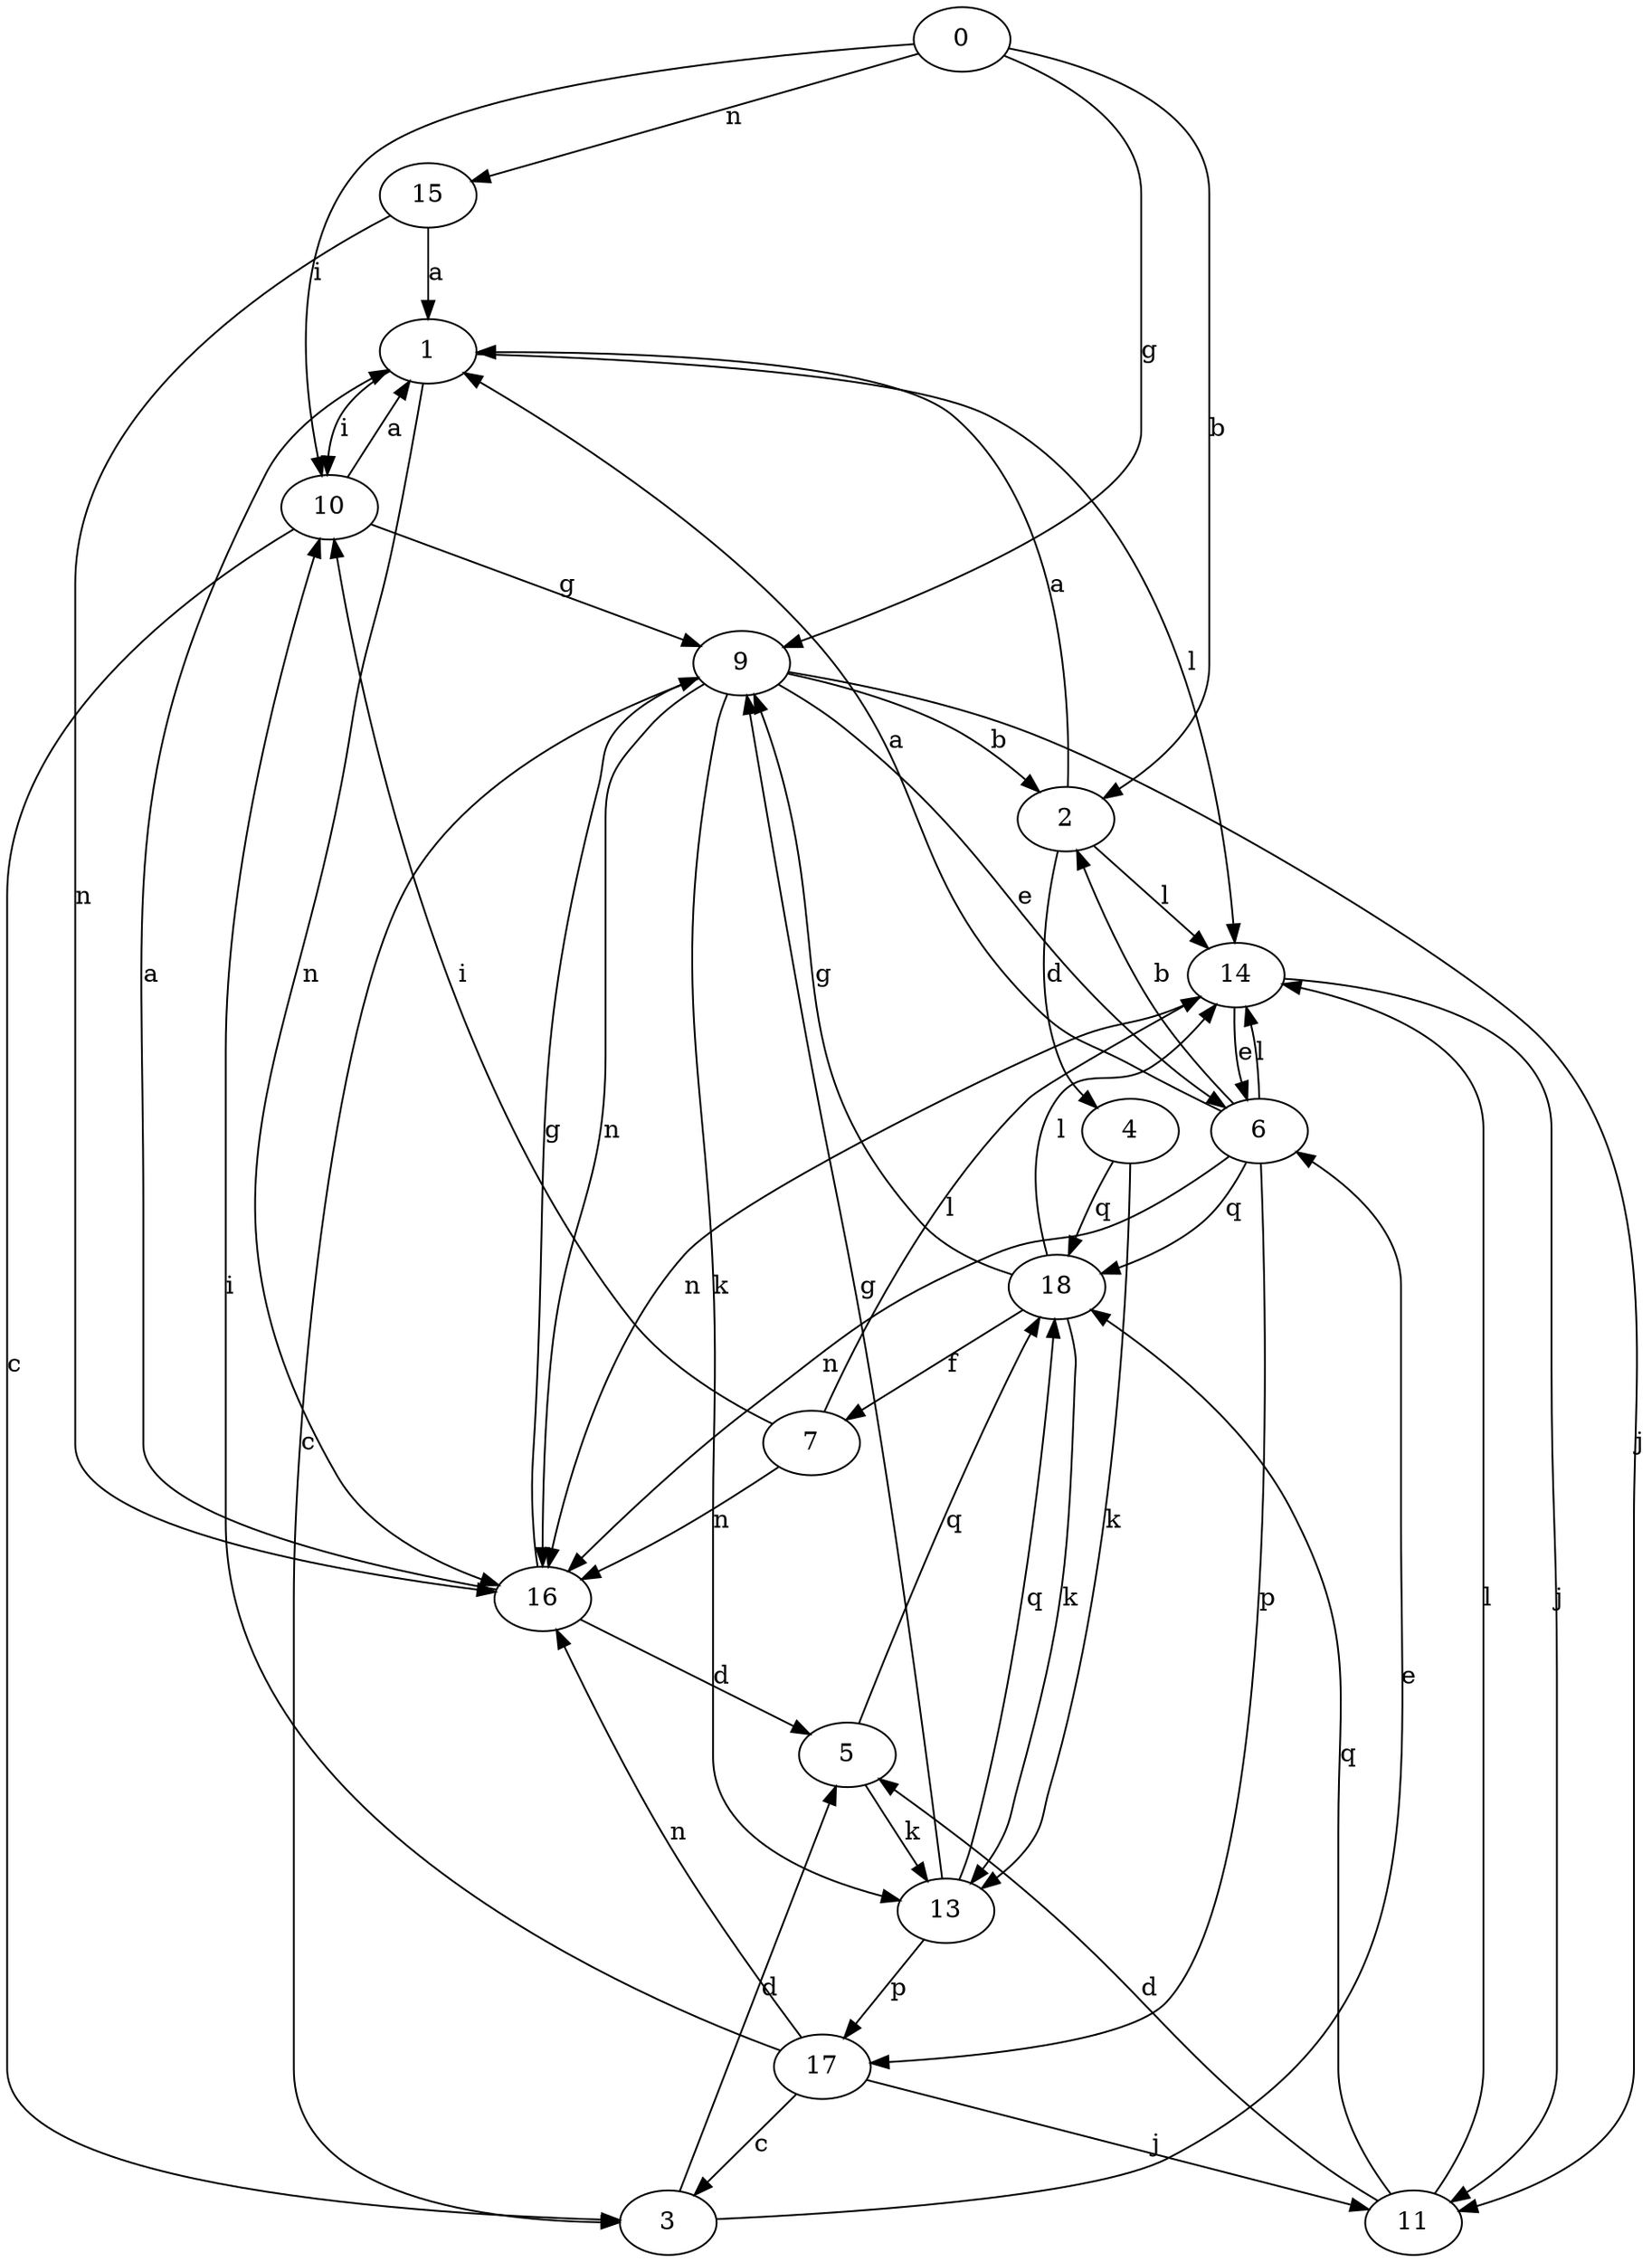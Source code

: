 strict digraph  {
1;
2;
3;
4;
5;
6;
7;
9;
10;
11;
13;
14;
15;
16;
0;
17;
18;
1 -> 10  [label=i];
1 -> 14  [label=l];
1 -> 16  [label=n];
2 -> 1  [label=a];
2 -> 4  [label=d];
2 -> 14  [label=l];
3 -> 5  [label=d];
3 -> 6  [label=e];
4 -> 13  [label=k];
4 -> 18  [label=q];
5 -> 13  [label=k];
5 -> 18  [label=q];
6 -> 1  [label=a];
6 -> 2  [label=b];
6 -> 14  [label=l];
6 -> 16  [label=n];
6 -> 17  [label=p];
6 -> 18  [label=q];
7 -> 10  [label=i];
7 -> 14  [label=l];
7 -> 16  [label=n];
9 -> 2  [label=b];
9 -> 3  [label=c];
9 -> 6  [label=e];
9 -> 11  [label=j];
9 -> 13  [label=k];
9 -> 16  [label=n];
10 -> 1  [label=a];
10 -> 3  [label=c];
10 -> 9  [label=g];
11 -> 5  [label=d];
11 -> 14  [label=l];
11 -> 18  [label=q];
13 -> 9  [label=g];
13 -> 17  [label=p];
13 -> 18  [label=q];
14 -> 6  [label=e];
14 -> 11  [label=j];
14 -> 16  [label=n];
15 -> 1  [label=a];
15 -> 16  [label=n];
16 -> 1  [label=a];
16 -> 5  [label=d];
16 -> 9  [label=g];
0 -> 2  [label=b];
0 -> 9  [label=g];
0 -> 10  [label=i];
0 -> 15  [label=n];
17 -> 3  [label=c];
17 -> 10  [label=i];
17 -> 11  [label=j];
17 -> 16  [label=n];
18 -> 7  [label=f];
18 -> 9  [label=g];
18 -> 13  [label=k];
18 -> 14  [label=l];
}
